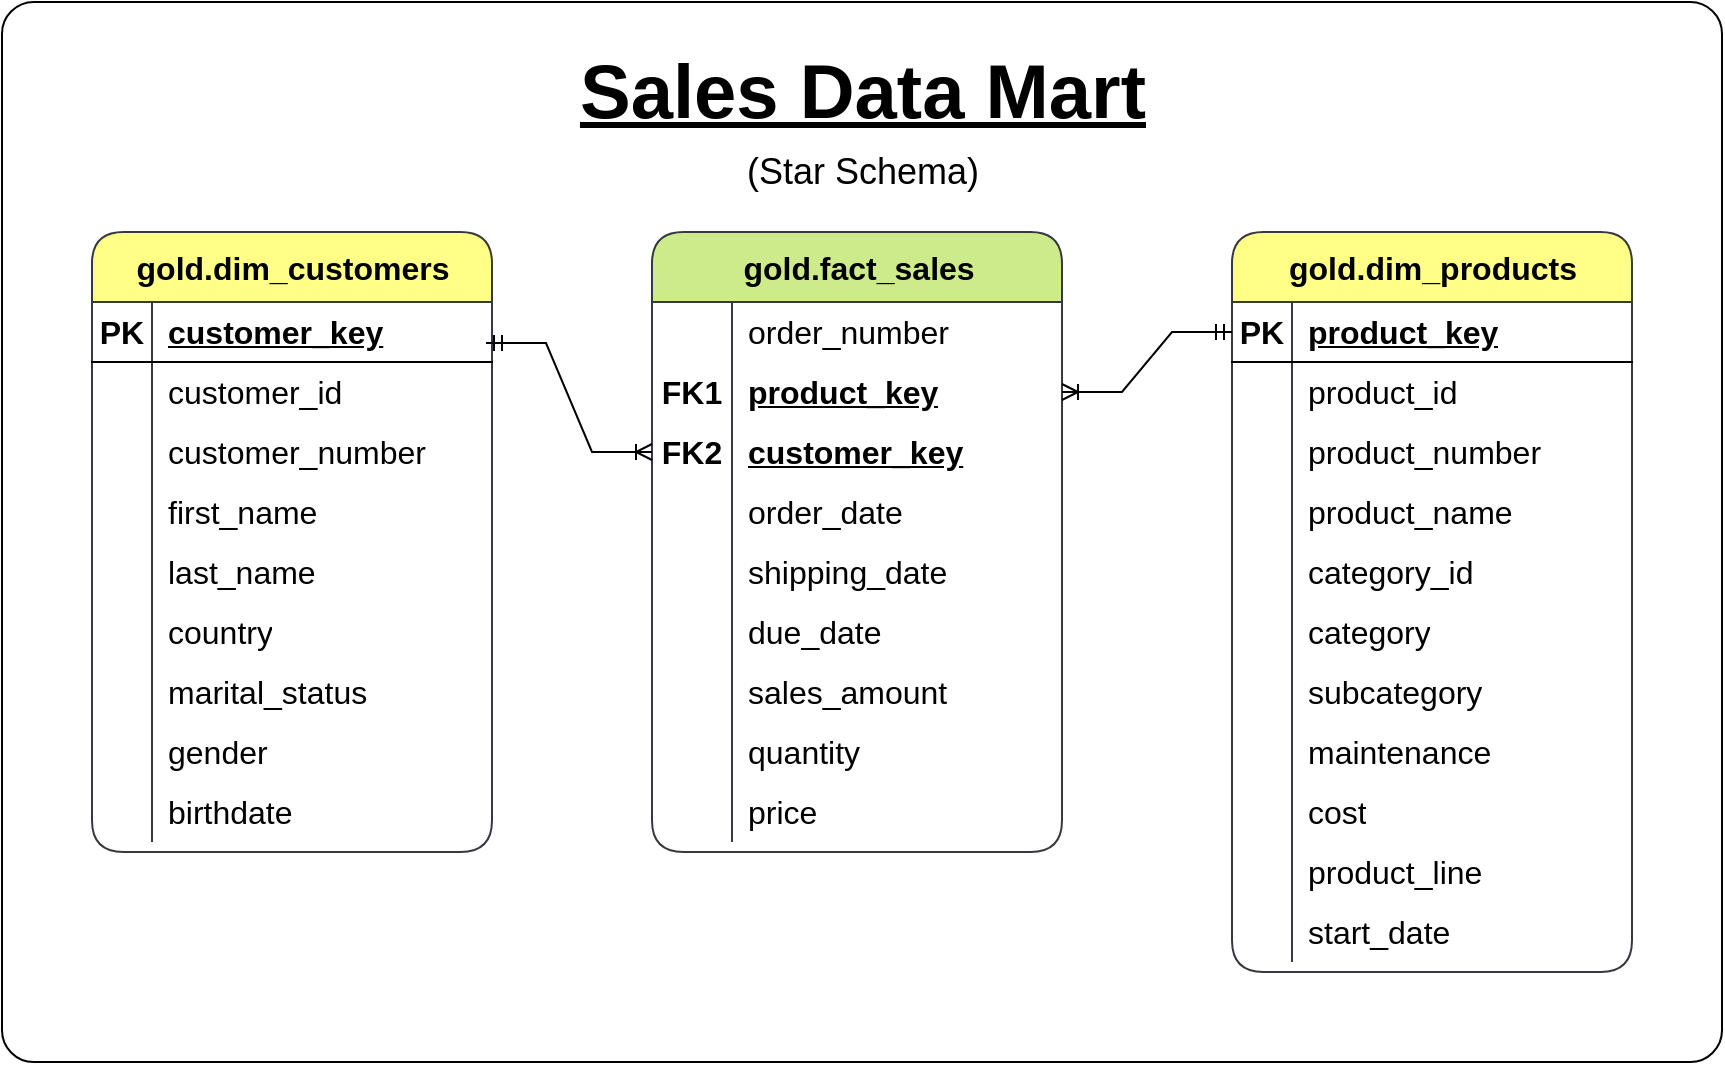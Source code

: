 <mxfile version="28.0.6">
  <diagram name="Page-1" id="LK7J4BF_Flz8Tl9yVgqr">
    <mxGraphModel dx="1240" dy="731" grid="1" gridSize="10" guides="1" tooltips="1" connect="1" arrows="1" fold="1" page="1" pageScale="1" pageWidth="2000" pageHeight="1200" math="0" shadow="0">
      <root>
        <mxCell id="0" />
        <mxCell id="1" parent="0" />
        <mxCell id="8GqI1WoytBD7koyPJo7H-1" value="" style="rounded=1;whiteSpace=wrap;html=1;labelBorderColor=none;textShadow=0;arcSize=3;" vertex="1" parent="1">
          <mxGeometry x="570" y="300" width="860" height="530" as="geometry" />
        </mxCell>
        <mxCell id="_SWXZO_OWrGGVdPseY7P-2" value="gold.dim_customers" style="shape=table;startSize=35;container=1;collapsible=1;childLayout=tableLayout;fixedRows=1;rowLines=0;fontStyle=1;align=center;resizeLast=1;html=1;rounded=1;fillColor=#ffff88;strokeColor=#36393d;fontSize=16;fontColor=#000000;" parent="1" vertex="1">
          <mxGeometry x="615" y="415" width="200" height="310" as="geometry" />
        </mxCell>
        <mxCell id="_SWXZO_OWrGGVdPseY7P-3" value="" style="shape=tableRow;horizontal=0;startSize=0;swimlaneHead=0;swimlaneBody=0;fillColor=none;collapsible=0;dropTarget=0;points=[[0,0.5],[1,0.5]];portConstraint=eastwest;top=0;left=0;right=0;bottom=1;" parent="_SWXZO_OWrGGVdPseY7P-2" vertex="1">
          <mxGeometry y="35" width="200" height="30" as="geometry" />
        </mxCell>
        <mxCell id="_SWXZO_OWrGGVdPseY7P-4" value="PK" style="shape=partialRectangle;connectable=0;fillColor=none;top=0;left=0;bottom=0;right=0;fontStyle=1;overflow=hidden;whiteSpace=wrap;html=1;fontSize=16;" parent="_SWXZO_OWrGGVdPseY7P-3" vertex="1">
          <mxGeometry width="30" height="30" as="geometry">
            <mxRectangle width="30" height="30" as="alternateBounds" />
          </mxGeometry>
        </mxCell>
        <mxCell id="_SWXZO_OWrGGVdPseY7P-5" value="customer_key" style="shape=partialRectangle;connectable=0;fillColor=none;top=0;left=0;bottom=0;right=0;align=left;spacingLeft=6;fontStyle=5;overflow=hidden;whiteSpace=wrap;html=1;fontSize=16;" parent="_SWXZO_OWrGGVdPseY7P-3" vertex="1">
          <mxGeometry x="30" width="170" height="30" as="geometry">
            <mxRectangle width="170" height="30" as="alternateBounds" />
          </mxGeometry>
        </mxCell>
        <mxCell id="_SWXZO_OWrGGVdPseY7P-6" value="" style="shape=tableRow;horizontal=0;startSize=0;swimlaneHead=0;swimlaneBody=0;fillColor=none;collapsible=0;dropTarget=0;points=[[0,0.5],[1,0.5]];portConstraint=eastwest;top=0;left=0;right=0;bottom=0;fontSize=16;" parent="_SWXZO_OWrGGVdPseY7P-2" vertex="1">
          <mxGeometry y="65" width="200" height="30" as="geometry" />
        </mxCell>
        <mxCell id="_SWXZO_OWrGGVdPseY7P-7" value="" style="shape=partialRectangle;connectable=0;fillColor=none;top=0;left=0;bottom=0;right=0;editable=1;overflow=hidden;whiteSpace=wrap;html=1;fontSize=16;" parent="_SWXZO_OWrGGVdPseY7P-6" vertex="1">
          <mxGeometry width="30" height="30" as="geometry">
            <mxRectangle width="30" height="30" as="alternateBounds" />
          </mxGeometry>
        </mxCell>
        <mxCell id="_SWXZO_OWrGGVdPseY7P-8" value="customer_id" style="shape=partialRectangle;connectable=0;fillColor=none;top=0;left=0;bottom=0;right=0;align=left;spacingLeft=6;overflow=hidden;whiteSpace=wrap;html=1;fontSize=16;" parent="_SWXZO_OWrGGVdPseY7P-6" vertex="1">
          <mxGeometry x="30" width="170" height="30" as="geometry">
            <mxRectangle width="170" height="30" as="alternateBounds" />
          </mxGeometry>
        </mxCell>
        <mxCell id="_SWXZO_OWrGGVdPseY7P-9" value="" style="shape=tableRow;horizontal=0;startSize=0;swimlaneHead=0;swimlaneBody=0;fillColor=none;collapsible=0;dropTarget=0;points=[[0,0.5],[1,0.5]];portConstraint=eastwest;top=0;left=0;right=0;bottom=0;fontSize=16;" parent="_SWXZO_OWrGGVdPseY7P-2" vertex="1">
          <mxGeometry y="95" width="200" height="30" as="geometry" />
        </mxCell>
        <mxCell id="_SWXZO_OWrGGVdPseY7P-10" value="" style="shape=partialRectangle;connectable=0;fillColor=none;top=0;left=0;bottom=0;right=0;editable=1;overflow=hidden;whiteSpace=wrap;html=1;fontSize=16;" parent="_SWXZO_OWrGGVdPseY7P-9" vertex="1">
          <mxGeometry width="30" height="30" as="geometry">
            <mxRectangle width="30" height="30" as="alternateBounds" />
          </mxGeometry>
        </mxCell>
        <mxCell id="_SWXZO_OWrGGVdPseY7P-11" value="customer_number" style="shape=partialRectangle;connectable=0;fillColor=none;top=0;left=0;bottom=0;right=0;align=left;spacingLeft=6;overflow=hidden;whiteSpace=wrap;html=1;fontSize=16;" parent="_SWXZO_OWrGGVdPseY7P-9" vertex="1">
          <mxGeometry x="30" width="170" height="30" as="geometry">
            <mxRectangle width="170" height="30" as="alternateBounds" />
          </mxGeometry>
        </mxCell>
        <mxCell id="_SWXZO_OWrGGVdPseY7P-12" value="" style="shape=tableRow;horizontal=0;startSize=0;swimlaneHead=0;swimlaneBody=0;fillColor=none;collapsible=0;dropTarget=0;points=[[0,0.5],[1,0.5]];portConstraint=eastwest;top=0;left=0;right=0;bottom=0;fontSize=16;" parent="_SWXZO_OWrGGVdPseY7P-2" vertex="1">
          <mxGeometry y="125" width="200" height="30" as="geometry" />
        </mxCell>
        <mxCell id="_SWXZO_OWrGGVdPseY7P-13" value="" style="shape=partialRectangle;connectable=0;fillColor=none;top=0;left=0;bottom=0;right=0;editable=1;overflow=hidden;whiteSpace=wrap;html=1;fontSize=16;" parent="_SWXZO_OWrGGVdPseY7P-12" vertex="1">
          <mxGeometry width="30" height="30" as="geometry">
            <mxRectangle width="30" height="30" as="alternateBounds" />
          </mxGeometry>
        </mxCell>
        <mxCell id="_SWXZO_OWrGGVdPseY7P-14" value="first_name" style="shape=partialRectangle;connectable=0;fillColor=none;top=0;left=0;bottom=0;right=0;align=left;spacingLeft=6;overflow=hidden;whiteSpace=wrap;html=1;fontSize=16;" parent="_SWXZO_OWrGGVdPseY7P-12" vertex="1">
          <mxGeometry x="30" width="170" height="30" as="geometry">
            <mxRectangle width="170" height="30" as="alternateBounds" />
          </mxGeometry>
        </mxCell>
        <mxCell id="_SWXZO_OWrGGVdPseY7P-27" style="shape=tableRow;horizontal=0;startSize=0;swimlaneHead=0;swimlaneBody=0;fillColor=none;collapsible=0;dropTarget=0;points=[[0,0.5],[1,0.5]];portConstraint=eastwest;top=0;left=0;right=0;bottom=0;fontSize=16;" parent="_SWXZO_OWrGGVdPseY7P-2" vertex="1">
          <mxGeometry y="155" width="200" height="30" as="geometry" />
        </mxCell>
        <mxCell id="_SWXZO_OWrGGVdPseY7P-28" style="shape=partialRectangle;connectable=0;fillColor=none;top=0;left=0;bottom=0;right=0;editable=1;overflow=hidden;whiteSpace=wrap;html=1;fontSize=16;" parent="_SWXZO_OWrGGVdPseY7P-27" vertex="1">
          <mxGeometry width="30" height="30" as="geometry">
            <mxRectangle width="30" height="30" as="alternateBounds" />
          </mxGeometry>
        </mxCell>
        <mxCell id="_SWXZO_OWrGGVdPseY7P-29" value="last_name" style="shape=partialRectangle;connectable=0;fillColor=none;top=0;left=0;bottom=0;right=0;align=left;spacingLeft=6;overflow=hidden;whiteSpace=wrap;html=1;fontSize=16;" parent="_SWXZO_OWrGGVdPseY7P-27" vertex="1">
          <mxGeometry x="30" width="170" height="30" as="geometry">
            <mxRectangle width="170" height="30" as="alternateBounds" />
          </mxGeometry>
        </mxCell>
        <mxCell id="_SWXZO_OWrGGVdPseY7P-36" style="shape=tableRow;horizontal=0;startSize=0;swimlaneHead=0;swimlaneBody=0;fillColor=none;collapsible=0;dropTarget=0;points=[[0,0.5],[1,0.5]];portConstraint=eastwest;top=0;left=0;right=0;bottom=0;fontSize=16;" parent="_SWXZO_OWrGGVdPseY7P-2" vertex="1">
          <mxGeometry y="185" width="200" height="30" as="geometry" />
        </mxCell>
        <mxCell id="_SWXZO_OWrGGVdPseY7P-37" style="shape=partialRectangle;connectable=0;fillColor=none;top=0;left=0;bottom=0;right=0;editable=1;overflow=hidden;whiteSpace=wrap;html=1;fontSize=16;" parent="_SWXZO_OWrGGVdPseY7P-36" vertex="1">
          <mxGeometry width="30" height="30" as="geometry">
            <mxRectangle width="30" height="30" as="alternateBounds" />
          </mxGeometry>
        </mxCell>
        <mxCell id="_SWXZO_OWrGGVdPseY7P-38" value="country" style="shape=partialRectangle;connectable=0;fillColor=none;top=0;left=0;bottom=0;right=0;align=left;spacingLeft=6;overflow=hidden;whiteSpace=wrap;html=1;fontSize=16;" parent="_SWXZO_OWrGGVdPseY7P-36" vertex="1">
          <mxGeometry x="30" width="170" height="30" as="geometry">
            <mxRectangle width="170" height="30" as="alternateBounds" />
          </mxGeometry>
        </mxCell>
        <mxCell id="_SWXZO_OWrGGVdPseY7P-33" style="shape=tableRow;horizontal=0;startSize=0;swimlaneHead=0;swimlaneBody=0;fillColor=none;collapsible=0;dropTarget=0;points=[[0,0.5],[1,0.5]];portConstraint=eastwest;top=0;left=0;right=0;bottom=0;fontSize=16;" parent="_SWXZO_OWrGGVdPseY7P-2" vertex="1">
          <mxGeometry y="215" width="200" height="30" as="geometry" />
        </mxCell>
        <mxCell id="_SWXZO_OWrGGVdPseY7P-34" style="shape=partialRectangle;connectable=0;fillColor=none;top=0;left=0;bottom=0;right=0;editable=1;overflow=hidden;whiteSpace=wrap;html=1;fontSize=16;" parent="_SWXZO_OWrGGVdPseY7P-33" vertex="1">
          <mxGeometry width="30" height="30" as="geometry">
            <mxRectangle width="30" height="30" as="alternateBounds" />
          </mxGeometry>
        </mxCell>
        <mxCell id="_SWXZO_OWrGGVdPseY7P-35" value="marital_status" style="shape=partialRectangle;connectable=0;fillColor=none;top=0;left=0;bottom=0;right=0;align=left;spacingLeft=6;overflow=hidden;whiteSpace=wrap;html=1;fontSize=16;" parent="_SWXZO_OWrGGVdPseY7P-33" vertex="1">
          <mxGeometry x="30" width="170" height="30" as="geometry">
            <mxRectangle width="170" height="30" as="alternateBounds" />
          </mxGeometry>
        </mxCell>
        <mxCell id="_SWXZO_OWrGGVdPseY7P-30" style="shape=tableRow;horizontal=0;startSize=0;swimlaneHead=0;swimlaneBody=0;fillColor=none;collapsible=0;dropTarget=0;points=[[0,0.5],[1,0.5]];portConstraint=eastwest;top=0;left=0;right=0;bottom=0;fontSize=16;" parent="_SWXZO_OWrGGVdPseY7P-2" vertex="1">
          <mxGeometry y="245" width="200" height="30" as="geometry" />
        </mxCell>
        <mxCell id="_SWXZO_OWrGGVdPseY7P-31" style="shape=partialRectangle;connectable=0;fillColor=none;top=0;left=0;bottom=0;right=0;editable=1;overflow=hidden;whiteSpace=wrap;html=1;fontSize=16;" parent="_SWXZO_OWrGGVdPseY7P-30" vertex="1">
          <mxGeometry width="30" height="30" as="geometry">
            <mxRectangle width="30" height="30" as="alternateBounds" />
          </mxGeometry>
        </mxCell>
        <mxCell id="_SWXZO_OWrGGVdPseY7P-32" value="gender" style="shape=partialRectangle;connectable=0;fillColor=none;top=0;left=0;bottom=0;right=0;align=left;spacingLeft=6;overflow=hidden;whiteSpace=wrap;html=1;fontSize=16;" parent="_SWXZO_OWrGGVdPseY7P-30" vertex="1">
          <mxGeometry x="30" width="170" height="30" as="geometry">
            <mxRectangle width="170" height="30" as="alternateBounds" />
          </mxGeometry>
        </mxCell>
        <mxCell id="_SWXZO_OWrGGVdPseY7P-39" style="shape=tableRow;horizontal=0;startSize=0;swimlaneHead=0;swimlaneBody=0;fillColor=none;collapsible=0;dropTarget=0;points=[[0,0.5],[1,0.5]];portConstraint=eastwest;top=0;left=0;right=0;bottom=0;fontSize=16;" parent="_SWXZO_OWrGGVdPseY7P-2" vertex="1">
          <mxGeometry y="275" width="200" height="30" as="geometry" />
        </mxCell>
        <mxCell id="_SWXZO_OWrGGVdPseY7P-40" style="shape=partialRectangle;connectable=0;fillColor=none;top=0;left=0;bottom=0;right=0;editable=1;overflow=hidden;whiteSpace=wrap;html=1;fontSize=16;" parent="_SWXZO_OWrGGVdPseY7P-39" vertex="1">
          <mxGeometry width="30" height="30" as="geometry">
            <mxRectangle width="30" height="30" as="alternateBounds" />
          </mxGeometry>
        </mxCell>
        <mxCell id="_SWXZO_OWrGGVdPseY7P-41" value="birthdate" style="shape=partialRectangle;connectable=0;fillColor=none;top=0;left=0;bottom=0;right=0;align=left;spacingLeft=6;overflow=hidden;whiteSpace=wrap;html=1;fontSize=16;" parent="_SWXZO_OWrGGVdPseY7P-39" vertex="1">
          <mxGeometry x="30" width="170" height="30" as="geometry">
            <mxRectangle width="170" height="30" as="alternateBounds" />
          </mxGeometry>
        </mxCell>
        <mxCell id="_SWXZO_OWrGGVdPseY7P-73" value="gold.fact_sales" style="shape=table;startSize=35;container=1;collapsible=1;childLayout=tableLayout;fixedRows=1;rowLines=0;fontStyle=1;align=center;resizeLast=1;html=1;rounded=1;fillColor=#cdeb8b;strokeColor=#36393d;fontSize=16;fontColor=#000000;" parent="1" vertex="1">
          <mxGeometry x="895" y="415" width="205" height="310" as="geometry" />
        </mxCell>
        <mxCell id="_SWXZO_OWrGGVdPseY7P-77" value="" style="shape=tableRow;horizontal=0;startSize=0;swimlaneHead=0;swimlaneBody=0;fillColor=none;collapsible=0;dropTarget=0;points=[[0,0.5],[1,0.5]];portConstraint=eastwest;top=0;left=0;right=0;bottom=0;fontSize=16;" parent="_SWXZO_OWrGGVdPseY7P-73" vertex="1">
          <mxGeometry y="35" width="205" height="30" as="geometry" />
        </mxCell>
        <mxCell id="_SWXZO_OWrGGVdPseY7P-78" value="" style="shape=partialRectangle;connectable=0;fillColor=none;top=0;left=0;bottom=0;right=0;editable=1;overflow=hidden;whiteSpace=wrap;html=1;fontSize=16;strokeColor=inherit;" parent="_SWXZO_OWrGGVdPseY7P-77" vertex="1">
          <mxGeometry width="40" height="30" as="geometry">
            <mxRectangle width="40" height="30" as="alternateBounds" />
          </mxGeometry>
        </mxCell>
        <mxCell id="_SWXZO_OWrGGVdPseY7P-79" value="order_number" style="shape=partialRectangle;connectable=0;fillColor=none;top=0;left=0;bottom=0;right=0;align=left;spacingLeft=6;overflow=hidden;whiteSpace=wrap;html=1;fontSize=16;strokeColor=inherit;" parent="_SWXZO_OWrGGVdPseY7P-77" vertex="1">
          <mxGeometry x="40" width="165" height="30" as="geometry">
            <mxRectangle width="165" height="30" as="alternateBounds" />
          </mxGeometry>
        </mxCell>
        <mxCell id="_SWXZO_OWrGGVdPseY7P-80" value="" style="shape=tableRow;horizontal=0;startSize=0;swimlaneHead=0;swimlaneBody=0;fillColor=none;collapsible=0;dropTarget=0;points=[[0,0.5],[1,0.5]];portConstraint=eastwest;top=0;left=0;right=0;bottom=0;fontSize=16;" parent="_SWXZO_OWrGGVdPseY7P-73" vertex="1">
          <mxGeometry y="65" width="205" height="30" as="geometry" />
        </mxCell>
        <mxCell id="_SWXZO_OWrGGVdPseY7P-81" value="FK1" style="shape=partialRectangle;connectable=0;fillColor=none;top=0;left=0;bottom=0;right=0;editable=1;overflow=hidden;whiteSpace=wrap;html=1;fontSize=16;fontStyle=1" parent="_SWXZO_OWrGGVdPseY7P-80" vertex="1">
          <mxGeometry width="40" height="30" as="geometry">
            <mxRectangle width="40" height="30" as="alternateBounds" />
          </mxGeometry>
        </mxCell>
        <mxCell id="_SWXZO_OWrGGVdPseY7P-82" value="product_key" style="shape=partialRectangle;connectable=0;fillColor=none;top=0;left=0;bottom=0;right=0;align=left;spacingLeft=6;overflow=hidden;whiteSpace=wrap;html=1;fontSize=16;fontStyle=5" parent="_SWXZO_OWrGGVdPseY7P-80" vertex="1">
          <mxGeometry x="40" width="165" height="30" as="geometry">
            <mxRectangle width="165" height="30" as="alternateBounds" />
          </mxGeometry>
        </mxCell>
        <mxCell id="_SWXZO_OWrGGVdPseY7P-83" value="" style="shape=tableRow;horizontal=0;startSize=0;swimlaneHead=0;swimlaneBody=0;fillColor=none;collapsible=0;dropTarget=0;points=[[0,0.5],[1,0.5]];portConstraint=eastwest;top=0;left=0;right=0;bottom=0;fontSize=16;" parent="_SWXZO_OWrGGVdPseY7P-73" vertex="1">
          <mxGeometry y="95" width="205" height="30" as="geometry" />
        </mxCell>
        <mxCell id="_SWXZO_OWrGGVdPseY7P-84" value="FK2" style="shape=partialRectangle;connectable=0;fillColor=none;top=0;left=0;bottom=0;right=0;editable=1;overflow=hidden;whiteSpace=wrap;html=1;fontSize=16;fontStyle=1" parent="_SWXZO_OWrGGVdPseY7P-83" vertex="1">
          <mxGeometry width="40" height="30" as="geometry">
            <mxRectangle width="40" height="30" as="alternateBounds" />
          </mxGeometry>
        </mxCell>
        <mxCell id="_SWXZO_OWrGGVdPseY7P-85" value="customer_key" style="shape=partialRectangle;connectable=0;fillColor=none;top=0;left=0;bottom=0;right=0;align=left;spacingLeft=6;overflow=hidden;whiteSpace=wrap;html=1;fontSize=16;fontStyle=5" parent="_SWXZO_OWrGGVdPseY7P-83" vertex="1">
          <mxGeometry x="40" width="165" height="30" as="geometry">
            <mxRectangle width="165" height="30" as="alternateBounds" />
          </mxGeometry>
        </mxCell>
        <mxCell id="_SWXZO_OWrGGVdPseY7P-86" style="shape=tableRow;horizontal=0;startSize=0;swimlaneHead=0;swimlaneBody=0;fillColor=none;collapsible=0;dropTarget=0;points=[[0,0.5],[1,0.5]];portConstraint=eastwest;top=0;left=0;right=0;bottom=0;fontSize=16;" parent="_SWXZO_OWrGGVdPseY7P-73" vertex="1">
          <mxGeometry y="125" width="205" height="30" as="geometry" />
        </mxCell>
        <mxCell id="_SWXZO_OWrGGVdPseY7P-87" style="shape=partialRectangle;connectable=0;fillColor=none;top=0;left=0;bottom=0;right=0;editable=1;overflow=hidden;whiteSpace=wrap;html=1;fontSize=16;" parent="_SWXZO_OWrGGVdPseY7P-86" vertex="1">
          <mxGeometry width="40" height="30" as="geometry">
            <mxRectangle width="40" height="30" as="alternateBounds" />
          </mxGeometry>
        </mxCell>
        <mxCell id="_SWXZO_OWrGGVdPseY7P-88" value="order_date" style="shape=partialRectangle;connectable=0;fillColor=none;top=0;left=0;bottom=0;right=0;align=left;spacingLeft=6;overflow=hidden;whiteSpace=wrap;html=1;fontSize=16;" parent="_SWXZO_OWrGGVdPseY7P-86" vertex="1">
          <mxGeometry x="40" width="165" height="30" as="geometry">
            <mxRectangle width="165" height="30" as="alternateBounds" />
          </mxGeometry>
        </mxCell>
        <mxCell id="_SWXZO_OWrGGVdPseY7P-89" style="shape=tableRow;horizontal=0;startSize=0;swimlaneHead=0;swimlaneBody=0;fillColor=none;collapsible=0;dropTarget=0;points=[[0,0.5],[1,0.5]];portConstraint=eastwest;top=0;left=0;right=0;bottom=0;fontSize=16;" parent="_SWXZO_OWrGGVdPseY7P-73" vertex="1">
          <mxGeometry y="155" width="205" height="30" as="geometry" />
        </mxCell>
        <mxCell id="_SWXZO_OWrGGVdPseY7P-90" style="shape=partialRectangle;connectable=0;fillColor=none;top=0;left=0;bottom=0;right=0;editable=1;overflow=hidden;whiteSpace=wrap;html=1;fontSize=16;" parent="_SWXZO_OWrGGVdPseY7P-89" vertex="1">
          <mxGeometry width="40" height="30" as="geometry">
            <mxRectangle width="40" height="30" as="alternateBounds" />
          </mxGeometry>
        </mxCell>
        <mxCell id="_SWXZO_OWrGGVdPseY7P-91" value="shipping_date" style="shape=partialRectangle;connectable=0;fillColor=none;top=0;left=0;bottom=0;right=0;align=left;spacingLeft=6;overflow=hidden;whiteSpace=wrap;html=1;fontSize=16;" parent="_SWXZO_OWrGGVdPseY7P-89" vertex="1">
          <mxGeometry x="40" width="165" height="30" as="geometry">
            <mxRectangle width="165" height="30" as="alternateBounds" />
          </mxGeometry>
        </mxCell>
        <mxCell id="_SWXZO_OWrGGVdPseY7P-92" style="shape=tableRow;horizontal=0;startSize=0;swimlaneHead=0;swimlaneBody=0;fillColor=none;collapsible=0;dropTarget=0;points=[[0,0.5],[1,0.5]];portConstraint=eastwest;top=0;left=0;right=0;bottom=0;fontSize=16;" parent="_SWXZO_OWrGGVdPseY7P-73" vertex="1">
          <mxGeometry y="185" width="205" height="30" as="geometry" />
        </mxCell>
        <mxCell id="_SWXZO_OWrGGVdPseY7P-93" style="shape=partialRectangle;connectable=0;fillColor=none;top=0;left=0;bottom=0;right=0;editable=1;overflow=hidden;whiteSpace=wrap;html=1;fontSize=16;" parent="_SWXZO_OWrGGVdPseY7P-92" vertex="1">
          <mxGeometry width="40" height="30" as="geometry">
            <mxRectangle width="40" height="30" as="alternateBounds" />
          </mxGeometry>
        </mxCell>
        <mxCell id="_SWXZO_OWrGGVdPseY7P-94" value="due_date" style="shape=partialRectangle;connectable=0;fillColor=none;top=0;left=0;bottom=0;right=0;align=left;spacingLeft=6;overflow=hidden;whiteSpace=wrap;html=1;fontSize=16;" parent="_SWXZO_OWrGGVdPseY7P-92" vertex="1">
          <mxGeometry x="40" width="165" height="30" as="geometry">
            <mxRectangle width="165" height="30" as="alternateBounds" />
          </mxGeometry>
        </mxCell>
        <mxCell id="_SWXZO_OWrGGVdPseY7P-95" style="shape=tableRow;horizontal=0;startSize=0;swimlaneHead=0;swimlaneBody=0;fillColor=none;collapsible=0;dropTarget=0;points=[[0,0.5],[1,0.5]];portConstraint=eastwest;top=0;left=0;right=0;bottom=0;fontSize=16;" parent="_SWXZO_OWrGGVdPseY7P-73" vertex="1">
          <mxGeometry y="215" width="205" height="30" as="geometry" />
        </mxCell>
        <mxCell id="_SWXZO_OWrGGVdPseY7P-96" style="shape=partialRectangle;connectable=0;fillColor=none;top=0;left=0;bottom=0;right=0;editable=1;overflow=hidden;whiteSpace=wrap;html=1;fontSize=16;" parent="_SWXZO_OWrGGVdPseY7P-95" vertex="1">
          <mxGeometry width="40" height="30" as="geometry">
            <mxRectangle width="40" height="30" as="alternateBounds" />
          </mxGeometry>
        </mxCell>
        <mxCell id="_SWXZO_OWrGGVdPseY7P-97" value="sales_amount" style="shape=partialRectangle;connectable=0;fillColor=none;top=0;left=0;bottom=0;right=0;align=left;spacingLeft=6;overflow=hidden;whiteSpace=wrap;html=1;fontSize=16;" parent="_SWXZO_OWrGGVdPseY7P-95" vertex="1">
          <mxGeometry x="40" width="165" height="30" as="geometry">
            <mxRectangle width="165" height="30" as="alternateBounds" />
          </mxGeometry>
        </mxCell>
        <mxCell id="_SWXZO_OWrGGVdPseY7P-98" style="shape=tableRow;horizontal=0;startSize=0;swimlaneHead=0;swimlaneBody=0;fillColor=none;collapsible=0;dropTarget=0;points=[[0,0.5],[1,0.5]];portConstraint=eastwest;top=0;left=0;right=0;bottom=0;fontSize=16;" parent="_SWXZO_OWrGGVdPseY7P-73" vertex="1">
          <mxGeometry y="245" width="205" height="30" as="geometry" />
        </mxCell>
        <mxCell id="_SWXZO_OWrGGVdPseY7P-99" style="shape=partialRectangle;connectable=0;fillColor=none;top=0;left=0;bottom=0;right=0;editable=1;overflow=hidden;whiteSpace=wrap;html=1;fontSize=16;" parent="_SWXZO_OWrGGVdPseY7P-98" vertex="1">
          <mxGeometry width="40" height="30" as="geometry">
            <mxRectangle width="40" height="30" as="alternateBounds" />
          </mxGeometry>
        </mxCell>
        <mxCell id="_SWXZO_OWrGGVdPseY7P-100" value="quantity" style="shape=partialRectangle;connectable=0;fillColor=none;top=0;left=0;bottom=0;right=0;align=left;spacingLeft=6;overflow=hidden;whiteSpace=wrap;html=1;fontSize=16;" parent="_SWXZO_OWrGGVdPseY7P-98" vertex="1">
          <mxGeometry x="40" width="165" height="30" as="geometry">
            <mxRectangle width="165" height="30" as="alternateBounds" />
          </mxGeometry>
        </mxCell>
        <mxCell id="_SWXZO_OWrGGVdPseY7P-104" style="shape=tableRow;horizontal=0;startSize=0;swimlaneHead=0;swimlaneBody=0;fillColor=none;collapsible=0;dropTarget=0;points=[[0,0.5],[1,0.5]];portConstraint=eastwest;top=0;left=0;right=0;bottom=0;fontSize=16;" parent="_SWXZO_OWrGGVdPseY7P-73" vertex="1">
          <mxGeometry y="275" width="205" height="30" as="geometry" />
        </mxCell>
        <mxCell id="_SWXZO_OWrGGVdPseY7P-105" style="shape=partialRectangle;connectable=0;fillColor=none;top=0;left=0;bottom=0;right=0;editable=1;overflow=hidden;whiteSpace=wrap;html=1;fontSize=16;" parent="_SWXZO_OWrGGVdPseY7P-104" vertex="1">
          <mxGeometry width="40" height="30" as="geometry">
            <mxRectangle width="40" height="30" as="alternateBounds" />
          </mxGeometry>
        </mxCell>
        <mxCell id="_SWXZO_OWrGGVdPseY7P-106" value="price" style="shape=partialRectangle;connectable=0;fillColor=none;top=0;left=0;bottom=0;right=0;align=left;spacingLeft=6;overflow=hidden;whiteSpace=wrap;html=1;fontSize=16;" parent="_SWXZO_OWrGGVdPseY7P-104" vertex="1">
          <mxGeometry x="40" width="165" height="30" as="geometry">
            <mxRectangle width="165" height="30" as="alternateBounds" />
          </mxGeometry>
        </mxCell>
        <mxCell id="_SWXZO_OWrGGVdPseY7P-110" value="gold.dim_products" style="shape=table;startSize=35;container=1;collapsible=1;childLayout=tableLayout;fixedRows=1;rowLines=0;fontStyle=1;align=center;resizeLast=1;html=1;rounded=1;fillColor=#ffff88;strokeColor=#36393d;fontSize=16;fontColor=#000000;" parent="1" vertex="1">
          <mxGeometry x="1185" y="415" width="200" height="370" as="geometry" />
        </mxCell>
        <mxCell id="_SWXZO_OWrGGVdPseY7P-111" value="" style="shape=tableRow;horizontal=0;startSize=0;swimlaneHead=0;swimlaneBody=0;fillColor=none;collapsible=0;dropTarget=0;points=[[0,0.5],[1,0.5]];portConstraint=eastwest;top=0;left=0;right=0;bottom=1;" parent="_SWXZO_OWrGGVdPseY7P-110" vertex="1">
          <mxGeometry y="35" width="200" height="30" as="geometry" />
        </mxCell>
        <mxCell id="_SWXZO_OWrGGVdPseY7P-112" value="PK" style="shape=partialRectangle;connectable=0;fillColor=none;top=0;left=0;bottom=0;right=0;fontStyle=1;overflow=hidden;whiteSpace=wrap;html=1;fontSize=16;" parent="_SWXZO_OWrGGVdPseY7P-111" vertex="1">
          <mxGeometry width="30" height="30" as="geometry">
            <mxRectangle width="30" height="30" as="alternateBounds" />
          </mxGeometry>
        </mxCell>
        <mxCell id="_SWXZO_OWrGGVdPseY7P-113" value="product_key" style="shape=partialRectangle;connectable=0;fillColor=none;top=0;left=0;bottom=0;right=0;align=left;spacingLeft=6;fontStyle=5;overflow=hidden;whiteSpace=wrap;html=1;fontSize=16;" parent="_SWXZO_OWrGGVdPseY7P-111" vertex="1">
          <mxGeometry x="30" width="170" height="30" as="geometry">
            <mxRectangle width="170" height="30" as="alternateBounds" />
          </mxGeometry>
        </mxCell>
        <mxCell id="_SWXZO_OWrGGVdPseY7P-114" value="" style="shape=tableRow;horizontal=0;startSize=0;swimlaneHead=0;swimlaneBody=0;fillColor=none;collapsible=0;dropTarget=0;points=[[0,0.5],[1,0.5]];portConstraint=eastwest;top=0;left=0;right=0;bottom=0;fontSize=16;" parent="_SWXZO_OWrGGVdPseY7P-110" vertex="1">
          <mxGeometry y="65" width="200" height="30" as="geometry" />
        </mxCell>
        <mxCell id="_SWXZO_OWrGGVdPseY7P-115" value="" style="shape=partialRectangle;connectable=0;fillColor=none;top=0;left=0;bottom=0;right=0;editable=1;overflow=hidden;whiteSpace=wrap;html=1;fontSize=16;" parent="_SWXZO_OWrGGVdPseY7P-114" vertex="1">
          <mxGeometry width="30" height="30" as="geometry">
            <mxRectangle width="30" height="30" as="alternateBounds" />
          </mxGeometry>
        </mxCell>
        <mxCell id="_SWXZO_OWrGGVdPseY7P-116" value="product_id" style="shape=partialRectangle;connectable=0;fillColor=none;top=0;left=0;bottom=0;right=0;align=left;spacingLeft=6;overflow=hidden;whiteSpace=wrap;html=1;fontSize=16;" parent="_SWXZO_OWrGGVdPseY7P-114" vertex="1">
          <mxGeometry x="30" width="170" height="30" as="geometry">
            <mxRectangle width="170" height="30" as="alternateBounds" />
          </mxGeometry>
        </mxCell>
        <mxCell id="_SWXZO_OWrGGVdPseY7P-117" value="" style="shape=tableRow;horizontal=0;startSize=0;swimlaneHead=0;swimlaneBody=0;fillColor=none;collapsible=0;dropTarget=0;points=[[0,0.5],[1,0.5]];portConstraint=eastwest;top=0;left=0;right=0;bottom=0;fontSize=16;" parent="_SWXZO_OWrGGVdPseY7P-110" vertex="1">
          <mxGeometry y="95" width="200" height="30" as="geometry" />
        </mxCell>
        <mxCell id="_SWXZO_OWrGGVdPseY7P-118" value="" style="shape=partialRectangle;connectable=0;fillColor=none;top=0;left=0;bottom=0;right=0;editable=1;overflow=hidden;whiteSpace=wrap;html=1;fontSize=16;" parent="_SWXZO_OWrGGVdPseY7P-117" vertex="1">
          <mxGeometry width="30" height="30" as="geometry">
            <mxRectangle width="30" height="30" as="alternateBounds" />
          </mxGeometry>
        </mxCell>
        <mxCell id="_SWXZO_OWrGGVdPseY7P-119" value="product_number" style="shape=partialRectangle;connectable=0;fillColor=none;top=0;left=0;bottom=0;right=0;align=left;spacingLeft=6;overflow=hidden;whiteSpace=wrap;html=1;fontSize=16;" parent="_SWXZO_OWrGGVdPseY7P-117" vertex="1">
          <mxGeometry x="30" width="170" height="30" as="geometry">
            <mxRectangle width="170" height="30" as="alternateBounds" />
          </mxGeometry>
        </mxCell>
        <mxCell id="_SWXZO_OWrGGVdPseY7P-120" value="" style="shape=tableRow;horizontal=0;startSize=0;swimlaneHead=0;swimlaneBody=0;fillColor=none;collapsible=0;dropTarget=0;points=[[0,0.5],[1,0.5]];portConstraint=eastwest;top=0;left=0;right=0;bottom=0;fontSize=16;" parent="_SWXZO_OWrGGVdPseY7P-110" vertex="1">
          <mxGeometry y="125" width="200" height="30" as="geometry" />
        </mxCell>
        <mxCell id="_SWXZO_OWrGGVdPseY7P-121" value="" style="shape=partialRectangle;connectable=0;fillColor=none;top=0;left=0;bottom=0;right=0;editable=1;overflow=hidden;whiteSpace=wrap;html=1;fontSize=16;" parent="_SWXZO_OWrGGVdPseY7P-120" vertex="1">
          <mxGeometry width="30" height="30" as="geometry">
            <mxRectangle width="30" height="30" as="alternateBounds" />
          </mxGeometry>
        </mxCell>
        <mxCell id="_SWXZO_OWrGGVdPseY7P-122" value="product_name" style="shape=partialRectangle;connectable=0;fillColor=none;top=0;left=0;bottom=0;right=0;align=left;spacingLeft=6;overflow=hidden;whiteSpace=wrap;html=1;fontSize=16;" parent="_SWXZO_OWrGGVdPseY7P-120" vertex="1">
          <mxGeometry x="30" width="170" height="30" as="geometry">
            <mxRectangle width="170" height="30" as="alternateBounds" />
          </mxGeometry>
        </mxCell>
        <mxCell id="_SWXZO_OWrGGVdPseY7P-123" style="shape=tableRow;horizontal=0;startSize=0;swimlaneHead=0;swimlaneBody=0;fillColor=none;collapsible=0;dropTarget=0;points=[[0,0.5],[1,0.5]];portConstraint=eastwest;top=0;left=0;right=0;bottom=0;fontSize=16;" parent="_SWXZO_OWrGGVdPseY7P-110" vertex="1">
          <mxGeometry y="155" width="200" height="30" as="geometry" />
        </mxCell>
        <mxCell id="_SWXZO_OWrGGVdPseY7P-124" style="shape=partialRectangle;connectable=0;fillColor=none;top=0;left=0;bottom=0;right=0;editable=1;overflow=hidden;whiteSpace=wrap;html=1;fontSize=16;" parent="_SWXZO_OWrGGVdPseY7P-123" vertex="1">
          <mxGeometry width="30" height="30" as="geometry">
            <mxRectangle width="30" height="30" as="alternateBounds" />
          </mxGeometry>
        </mxCell>
        <mxCell id="_SWXZO_OWrGGVdPseY7P-125" value="category_id" style="shape=partialRectangle;connectable=0;fillColor=none;top=0;left=0;bottom=0;right=0;align=left;spacingLeft=6;overflow=hidden;whiteSpace=wrap;html=1;fontSize=16;" parent="_SWXZO_OWrGGVdPseY7P-123" vertex="1">
          <mxGeometry x="30" width="170" height="30" as="geometry">
            <mxRectangle width="170" height="30" as="alternateBounds" />
          </mxGeometry>
        </mxCell>
        <mxCell id="_SWXZO_OWrGGVdPseY7P-126" style="shape=tableRow;horizontal=0;startSize=0;swimlaneHead=0;swimlaneBody=0;fillColor=none;collapsible=0;dropTarget=0;points=[[0,0.5],[1,0.5]];portConstraint=eastwest;top=0;left=0;right=0;bottom=0;fontSize=16;" parent="_SWXZO_OWrGGVdPseY7P-110" vertex="1">
          <mxGeometry y="185" width="200" height="30" as="geometry" />
        </mxCell>
        <mxCell id="_SWXZO_OWrGGVdPseY7P-127" style="shape=partialRectangle;connectable=0;fillColor=none;top=0;left=0;bottom=0;right=0;editable=1;overflow=hidden;whiteSpace=wrap;html=1;fontSize=16;" parent="_SWXZO_OWrGGVdPseY7P-126" vertex="1">
          <mxGeometry width="30" height="30" as="geometry">
            <mxRectangle width="30" height="30" as="alternateBounds" />
          </mxGeometry>
        </mxCell>
        <mxCell id="_SWXZO_OWrGGVdPseY7P-128" value="category" style="shape=partialRectangle;connectable=0;fillColor=none;top=0;left=0;bottom=0;right=0;align=left;spacingLeft=6;overflow=hidden;whiteSpace=wrap;html=1;fontSize=16;" parent="_SWXZO_OWrGGVdPseY7P-126" vertex="1">
          <mxGeometry x="30" width="170" height="30" as="geometry">
            <mxRectangle width="170" height="30" as="alternateBounds" />
          </mxGeometry>
        </mxCell>
        <mxCell id="_SWXZO_OWrGGVdPseY7P-129" style="shape=tableRow;horizontal=0;startSize=0;swimlaneHead=0;swimlaneBody=0;fillColor=none;collapsible=0;dropTarget=0;points=[[0,0.5],[1,0.5]];portConstraint=eastwest;top=0;left=0;right=0;bottom=0;fontSize=16;" parent="_SWXZO_OWrGGVdPseY7P-110" vertex="1">
          <mxGeometry y="215" width="200" height="30" as="geometry" />
        </mxCell>
        <mxCell id="_SWXZO_OWrGGVdPseY7P-130" style="shape=partialRectangle;connectable=0;fillColor=none;top=0;left=0;bottom=0;right=0;editable=1;overflow=hidden;whiteSpace=wrap;html=1;fontSize=16;" parent="_SWXZO_OWrGGVdPseY7P-129" vertex="1">
          <mxGeometry width="30" height="30" as="geometry">
            <mxRectangle width="30" height="30" as="alternateBounds" />
          </mxGeometry>
        </mxCell>
        <mxCell id="_SWXZO_OWrGGVdPseY7P-131" value="subcategory" style="shape=partialRectangle;connectable=0;fillColor=none;top=0;left=0;bottom=0;right=0;align=left;spacingLeft=6;overflow=hidden;whiteSpace=wrap;html=1;fontSize=16;" parent="_SWXZO_OWrGGVdPseY7P-129" vertex="1">
          <mxGeometry x="30" width="170" height="30" as="geometry">
            <mxRectangle width="170" height="30" as="alternateBounds" />
          </mxGeometry>
        </mxCell>
        <mxCell id="_SWXZO_OWrGGVdPseY7P-132" style="shape=tableRow;horizontal=0;startSize=0;swimlaneHead=0;swimlaneBody=0;fillColor=none;collapsible=0;dropTarget=0;points=[[0,0.5],[1,0.5]];portConstraint=eastwest;top=0;left=0;right=0;bottom=0;fontSize=16;" parent="_SWXZO_OWrGGVdPseY7P-110" vertex="1">
          <mxGeometry y="245" width="200" height="30" as="geometry" />
        </mxCell>
        <mxCell id="_SWXZO_OWrGGVdPseY7P-133" style="shape=partialRectangle;connectable=0;fillColor=none;top=0;left=0;bottom=0;right=0;editable=1;overflow=hidden;whiteSpace=wrap;html=1;fontSize=16;" parent="_SWXZO_OWrGGVdPseY7P-132" vertex="1">
          <mxGeometry width="30" height="30" as="geometry">
            <mxRectangle width="30" height="30" as="alternateBounds" />
          </mxGeometry>
        </mxCell>
        <mxCell id="_SWXZO_OWrGGVdPseY7P-134" value="maintenance" style="shape=partialRectangle;connectable=0;fillColor=none;top=0;left=0;bottom=0;right=0;align=left;spacingLeft=6;overflow=hidden;whiteSpace=wrap;html=1;fontSize=16;" parent="_SWXZO_OWrGGVdPseY7P-132" vertex="1">
          <mxGeometry x="30" width="170" height="30" as="geometry">
            <mxRectangle width="170" height="30" as="alternateBounds" />
          </mxGeometry>
        </mxCell>
        <mxCell id="_SWXZO_OWrGGVdPseY7P-135" style="shape=tableRow;horizontal=0;startSize=0;swimlaneHead=0;swimlaneBody=0;fillColor=none;collapsible=0;dropTarget=0;points=[[0,0.5],[1,0.5]];portConstraint=eastwest;top=0;left=0;right=0;bottom=0;fontSize=16;" parent="_SWXZO_OWrGGVdPseY7P-110" vertex="1">
          <mxGeometry y="275" width="200" height="30" as="geometry" />
        </mxCell>
        <mxCell id="_SWXZO_OWrGGVdPseY7P-136" style="shape=partialRectangle;connectable=0;fillColor=none;top=0;left=0;bottom=0;right=0;editable=1;overflow=hidden;whiteSpace=wrap;html=1;fontSize=16;" parent="_SWXZO_OWrGGVdPseY7P-135" vertex="1">
          <mxGeometry width="30" height="30" as="geometry">
            <mxRectangle width="30" height="30" as="alternateBounds" />
          </mxGeometry>
        </mxCell>
        <mxCell id="_SWXZO_OWrGGVdPseY7P-137" value="cost" style="shape=partialRectangle;connectable=0;fillColor=none;top=0;left=0;bottom=0;right=0;align=left;spacingLeft=6;overflow=hidden;whiteSpace=wrap;html=1;fontSize=16;" parent="_SWXZO_OWrGGVdPseY7P-135" vertex="1">
          <mxGeometry x="30" width="170" height="30" as="geometry">
            <mxRectangle width="170" height="30" as="alternateBounds" />
          </mxGeometry>
        </mxCell>
        <mxCell id="_SWXZO_OWrGGVdPseY7P-138" style="shape=tableRow;horizontal=0;startSize=0;swimlaneHead=0;swimlaneBody=0;fillColor=none;collapsible=0;dropTarget=0;points=[[0,0.5],[1,0.5]];portConstraint=eastwest;top=0;left=0;right=0;bottom=0;fontSize=16;" parent="_SWXZO_OWrGGVdPseY7P-110" vertex="1">
          <mxGeometry y="305" width="200" height="30" as="geometry" />
        </mxCell>
        <mxCell id="_SWXZO_OWrGGVdPseY7P-139" style="shape=partialRectangle;connectable=0;fillColor=none;top=0;left=0;bottom=0;right=0;editable=1;overflow=hidden;whiteSpace=wrap;html=1;fontSize=16;" parent="_SWXZO_OWrGGVdPseY7P-138" vertex="1">
          <mxGeometry width="30" height="30" as="geometry">
            <mxRectangle width="30" height="30" as="alternateBounds" />
          </mxGeometry>
        </mxCell>
        <mxCell id="_SWXZO_OWrGGVdPseY7P-140" value="product_line" style="shape=partialRectangle;connectable=0;fillColor=none;top=0;left=0;bottom=0;right=0;align=left;spacingLeft=6;overflow=hidden;whiteSpace=wrap;html=1;fontSize=16;" parent="_SWXZO_OWrGGVdPseY7P-138" vertex="1">
          <mxGeometry x="30" width="170" height="30" as="geometry">
            <mxRectangle width="170" height="30" as="alternateBounds" />
          </mxGeometry>
        </mxCell>
        <mxCell id="_SWXZO_OWrGGVdPseY7P-141" style="shape=tableRow;horizontal=0;startSize=0;swimlaneHead=0;swimlaneBody=0;fillColor=none;collapsible=0;dropTarget=0;points=[[0,0.5],[1,0.5]];portConstraint=eastwest;top=0;left=0;right=0;bottom=0;fontSize=16;" parent="_SWXZO_OWrGGVdPseY7P-110" vertex="1">
          <mxGeometry y="335" width="200" height="30" as="geometry" />
        </mxCell>
        <mxCell id="_SWXZO_OWrGGVdPseY7P-142" style="shape=partialRectangle;connectable=0;fillColor=none;top=0;left=0;bottom=0;right=0;editable=1;overflow=hidden;whiteSpace=wrap;html=1;fontSize=16;" parent="_SWXZO_OWrGGVdPseY7P-141" vertex="1">
          <mxGeometry width="30" height="30" as="geometry">
            <mxRectangle width="30" height="30" as="alternateBounds" />
          </mxGeometry>
        </mxCell>
        <mxCell id="_SWXZO_OWrGGVdPseY7P-143" value="start_date" style="shape=partialRectangle;connectable=0;fillColor=none;top=0;left=0;bottom=0;right=0;align=left;spacingLeft=6;overflow=hidden;whiteSpace=wrap;html=1;fontSize=16;" parent="_SWXZO_OWrGGVdPseY7P-141" vertex="1">
          <mxGeometry x="30" width="170" height="30" as="geometry">
            <mxRectangle width="170" height="30" as="alternateBounds" />
          </mxGeometry>
        </mxCell>
        <mxCell id="_SWXZO_OWrGGVdPseY7P-144" value="" style="edgeStyle=entityRelationEdgeStyle;fontSize=12;html=1;endArrow=ERoneToMany;startArrow=ERmandOne;rounded=0;exitX=0.985;exitY=0.685;exitDx=0;exitDy=0;exitPerimeter=0;" parent="1" source="_SWXZO_OWrGGVdPseY7P-3" target="_SWXZO_OWrGGVdPseY7P-83" edge="1">
          <mxGeometry width="100" height="100" relative="1" as="geometry">
            <mxPoint x="845" y="575" as="sourcePoint" />
            <mxPoint x="945" y="475" as="targetPoint" />
          </mxGeometry>
        </mxCell>
        <mxCell id="_SWXZO_OWrGGVdPseY7P-145" value="" style="edgeStyle=entityRelationEdgeStyle;fontSize=12;html=1;endArrow=ERoneToMany;startArrow=ERmandOne;rounded=0;" parent="1" source="_SWXZO_OWrGGVdPseY7P-111" target="_SWXZO_OWrGGVdPseY7P-80" edge="1">
          <mxGeometry width="100" height="100" relative="1" as="geometry">
            <mxPoint x="815" y="835" as="sourcePoint" />
            <mxPoint x="915" y="735" as="targetPoint" />
          </mxGeometry>
        </mxCell>
        <mxCell id="8GqI1WoytBD7koyPJo7H-2" value="Sales Data Mart" style="text;html=1;align=center;verticalAlign=middle;whiteSpace=wrap;rounded=0;fontSize=38;fontStyle=5" vertex="1" parent="1">
          <mxGeometry x="848" y="330" width="305" height="30" as="geometry" />
        </mxCell>
        <mxCell id="8GqI1WoytBD7koyPJo7H-3" value="(Star Schema)" style="text;html=1;align=center;verticalAlign=middle;whiteSpace=wrap;rounded=0;fontSize=18;fontStyle=0" vertex="1" parent="1">
          <mxGeometry x="933" y="370" width="135" height="30" as="geometry" />
        </mxCell>
      </root>
    </mxGraphModel>
  </diagram>
</mxfile>

